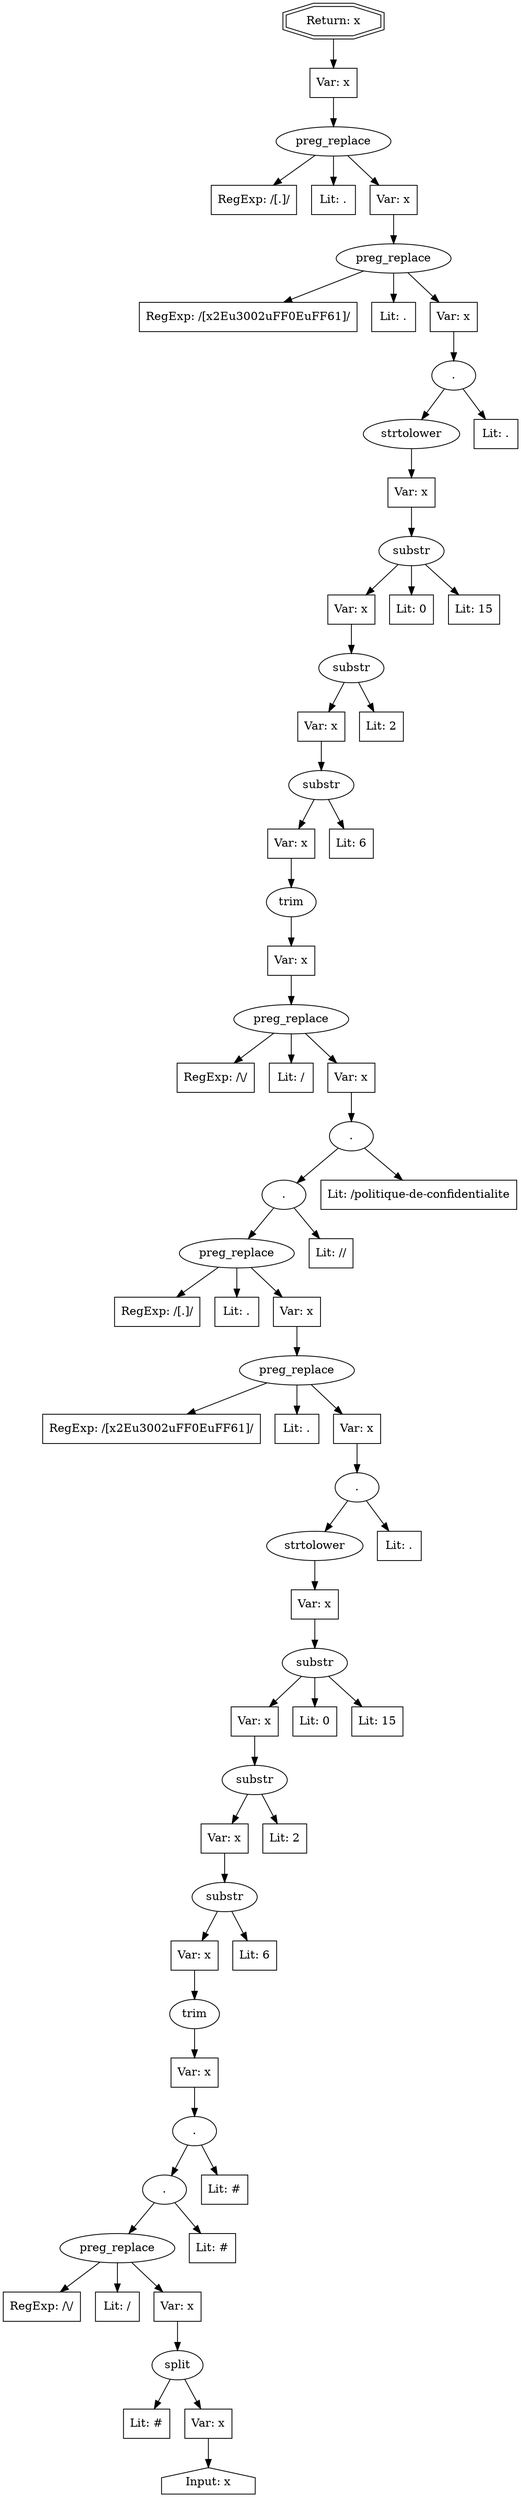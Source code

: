 // Finding: 82fc6bc4-4a2d-4ddb-820b-72f641183451
// Finding.url: https://www.example94.com/##"></iframe></style></script></object></embed></textarea><img src=x onerror=taintfoxLog('a6ed2dc9d6684c209efcdd7caa36a064')><!--/*
// Finding.parentloc: https://www.example94.com/##"></iframe></style></script></object></embed></textarea><img src=x onerror=taintfoxLog('a6ed2dc9d6684c209efcdd7caa36a064')><!--/*
// Finding.domain: www.example94.com
// Finding.base_domain: example94.com
// Finding.source: location.href
// Finding.sink: innerHTML
// Sanitizer.score: 50
// Sanitizer.name: <synthetic>
// Sanitizer.location: example18.com
// Finding.begin: 331
// Finding.end: 338
// Finding.original_uuid: 38e10116-460d-499c-837b-97f93a58c9b1
// Finding.TwentyFiveMillionFlowsId: 1608481821
// Finding.script: https://res.example94.com/cacheForever/7444c885b1f4fdab4792eb6eddf46d1c3c326707/commonModern.js
// Finding.line: 1
// Exploit.uuid: a6ed2dc9-d668-4c20-9efc-dd7caa36a064
// Exploit.success: false
// Exploit.status: validated
// Exploit.method: C
// Exploit.type: html
// Exploit.token: attribute
// Exploit.content: href
// Exploit.quote_type: "
// Exploit.tag: a
// Exploit.break_out: #"></iframe></style></script></object></embed></textarea><img src=x onerror=
// Exploit.break_in: ><!--/*
// Exploit.payload: #"></iframe></style></script></object></embed></textarea><img src=x onerror=taintfoxLog(1)><!--/*
// Exploit.begin_taint_url: 0
// Exploit.end_taint_url: 24
// Exploit.replace_begin_url: 24
// Exploit.replace_end_url: 24
// Exploit.replace_begin_param: 33
// Exploit.replace_end_param: 33
// Issues.LargestEncodeAttrStringChain: 0
// Issues.LargestTextFragmentEncodeChainLength: 0
// Issues.HasApproximation: false
// Issues.HasMissingImplementation: false
// Issues.HasInfiniteRegexWithFunctionReplacer: false
// Issues.MergedSplitAndJoins: true
// Issues.HasUrlInRhsOfReplace: false
// Issues.HasUrlInLhsOfReplace: false
// Issues.HasCookieValueInLhsOfreplace: false
// Issues.HasCookieValueInRhsOfreplace: false
// Issues.HasCookieValueInMatchPattern: false
// Issues.HasCookieValueInExecPattern: false
// Issues.RemovedLRConcats: true
// Issues.RemovedReplaceArtifacts: false
// Issues.HasUrlInMatchPattern: false
// Issues.HasUrlInExecPattern: false
// Issues.RemovedNOPreplaces: false
// Issues.Known_sanitizer: false
// DepGraph.hash: -1290870896
// DepGraph.sanitizer_hash: -1560237643
// Merged split and join statements 
// Merged split and join statements 
// Removed LR concats 
// Removed LR concats 
// Removed LR concats 
// Removed LR concats 
// Removed LR concats 
digraph cfg {
n0 [shape=house, label="Input: x"];
n1 [shape=ellipse, label="split"];
n2 [shape=box, label="Lit: #"];
n3 [shape=box, label="Var: x"];
n4 [shape=ellipse, label="preg_replace"];
n5 [shape=box, label="RegExp: /\\/"];
n6 [shape=box, label="Lit: /"];
n7 [shape=box, label="Var: x"];
n8 [shape=ellipse, label="."];
n9 [shape=box, label="Lit: #"];
n10 [shape=ellipse, label="."];
n11 [shape=box, label="Lit: #"];
n12 [shape=ellipse, label="trim"];
n13 [shape=box, label="Var: x"];
n14 [shape=ellipse, label="substr"];
n15 [shape=box, label="Var: x"];
n16 [shape=box, label="Lit: 6"];
n17 [shape=ellipse, label="substr"];
n18 [shape=box, label="Var: x"];
n19 [shape=box, label="Lit: 2"];
n20 [shape=ellipse, label="substr"];
n21 [shape=box, label="Var: x"];
n22 [shape=box, label="Lit: 0"];
n23 [shape=box, label="Lit: 15"];
n24 [shape=ellipse, label="strtolower"];
n25 [shape=box, label="Var: x"];
n26 [shape=ellipse, label="."];
n27 [shape=box, label="Lit: ."];
n28 [shape=ellipse, label="preg_replace"];
n29 [shape=box, label="RegExp: /[\x2E\u3002\uFF0E\uFF61]/"];
n30 [shape=box, label="Lit: ."];
n31 [shape=box, label="Var: x"];
n32 [shape=ellipse, label="preg_replace"];
n33 [shape=box, label="RegExp: /[.]/"];
n34 [shape=box, label="Lit: ."];
n35 [shape=box, label="Var: x"];
n36 [shape=ellipse, label="."];
n37 [shape=box, label="Lit: //"];
n38 [shape=ellipse, label="."];
n39 [shape=box, label="Lit: /politique-de-confidentialite"];
n40 [shape=ellipse, label="preg_replace"];
n41 [shape=box, label="RegExp: /\\/"];
n42 [shape=box, label="Lit: /"];
n43 [shape=box, label="Var: x"];
n44 [shape=ellipse, label="trim"];
n45 [shape=box, label="Var: x"];
n46 [shape=ellipse, label="substr"];
n47 [shape=box, label="Var: x"];
n48 [shape=box, label="Lit: 6"];
n49 [shape=ellipse, label="substr"];
n50 [shape=box, label="Var: x"];
n51 [shape=box, label="Lit: 2"];
n52 [shape=ellipse, label="substr"];
n53 [shape=box, label="Var: x"];
n54 [shape=box, label="Lit: 0"];
n55 [shape=box, label="Lit: 15"];
n56 [shape=ellipse, label="strtolower"];
n57 [shape=box, label="Var: x"];
n58 [shape=ellipse, label="."];
n59 [shape=box, label="Lit: ."];
n60 [shape=ellipse, label="preg_replace"];
n61 [shape=box, label="RegExp: /[\x2E\u3002\uFF0E\uFF61]/"];
n62 [shape=box, label="Lit: ."];
n63 [shape=box, label="Var: x"];
n64 [shape=ellipse, label="preg_replace"];
n65 [shape=box, label="RegExp: /[.]/"];
n66 [shape=box, label="Lit: ."];
n67 [shape=box, label="Var: x"];
n68 [shape=box, label="Var: x"];
n69 [shape=doubleoctagon, label="Return: x"];
n3 -> n0;
n1 -> n2;
n1 -> n3;
n7 -> n1;
n4 -> n5;
n4 -> n6;
n4 -> n7;
n8 -> n9;
n8 -> n4;
n10 -> n8;
n10 -> n11;
n13 -> n10;
n12 -> n13;
n15 -> n12;
n14 -> n15;
n14 -> n16;
n18 -> n14;
n17 -> n18;
n17 -> n19;
n21 -> n17;
n20 -> n21;
n20 -> n22;
n20 -> n23;
n25 -> n20;
n24 -> n25;
n26 -> n24;
n26 -> n27;
n31 -> n26;
n28 -> n29;
n28 -> n30;
n28 -> n31;
n35 -> n28;
n32 -> n33;
n32 -> n34;
n32 -> n35;
n36 -> n37;
n36 -> n32;
n38 -> n36;
n38 -> n39;
n43 -> n38;
n40 -> n41;
n40 -> n42;
n40 -> n43;
n45 -> n40;
n44 -> n45;
n47 -> n44;
n46 -> n47;
n46 -> n48;
n50 -> n46;
n49 -> n50;
n49 -> n51;
n53 -> n49;
n52 -> n53;
n52 -> n54;
n52 -> n55;
n57 -> n52;
n56 -> n57;
n58 -> n56;
n58 -> n59;
n63 -> n58;
n60 -> n61;
n60 -> n62;
n60 -> n63;
n67 -> n60;
n64 -> n65;
n64 -> n66;
n64 -> n67;
n68 -> n64;
n69 -> n68;
}